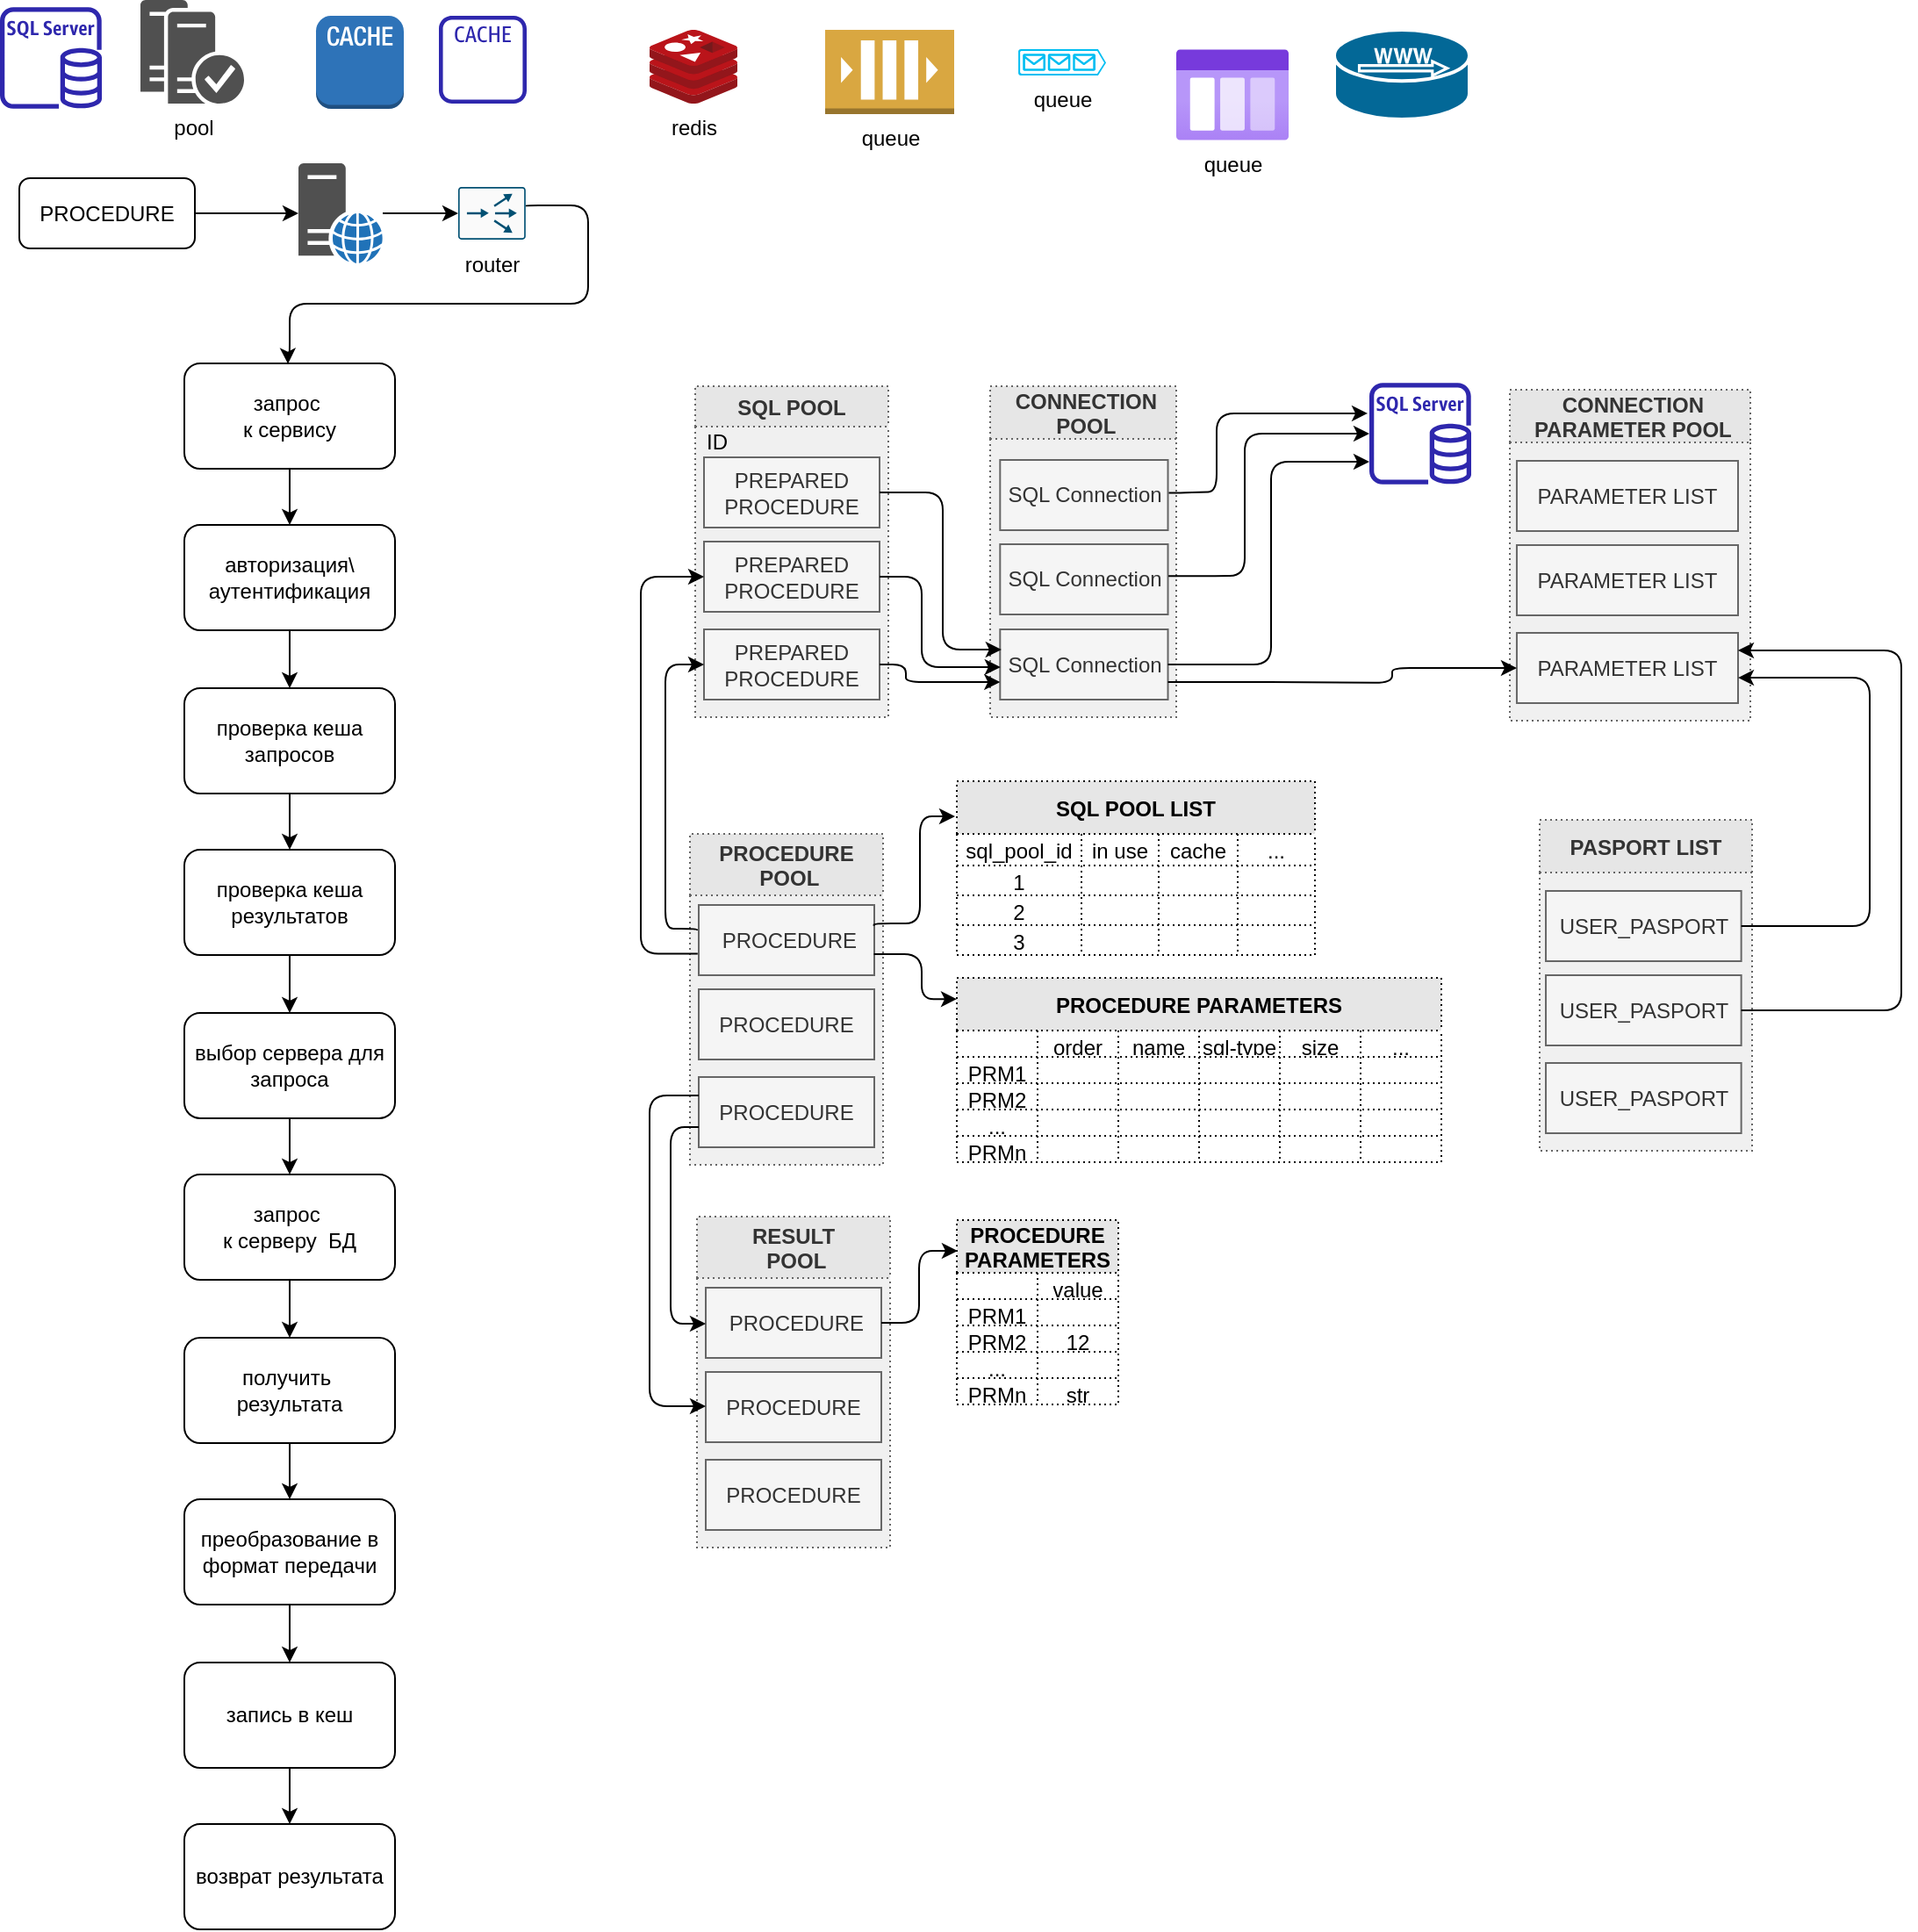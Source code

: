 <mxfile version="24.5.1" type="github" pages="2">
  <diagram id="Nt1I0_a-7QM22VSomyQ9" name="набросок ">
    <mxGraphModel dx="2479" dy="1259" grid="1" gridSize="1" guides="1" tooltips="1" connect="1" arrows="1" fold="1" page="1" pageScale="1" pageWidth="827" pageHeight="1169" math="0" shadow="0">
      <root>
        <mxCell id="0" />
        <object label="Схема" id="1">
          <mxCell style="" parent="0" />
        </object>
        <mxCell id="vu4FwoLVePWW2kg690E7-1" value="pool" style="sketch=0;pointerEvents=1;shadow=0;dashed=0;html=1;strokeColor=none;fillColor=#505050;labelPosition=center;verticalLabelPosition=bottom;verticalAlign=top;outlineConnect=0;align=center;shape=mxgraph.office.servers.trusted_application_pool;" parent="1" vertex="1">
          <mxGeometry x="110" y="21" width="59" height="59" as="geometry" />
        </mxCell>
        <mxCell id="vu4FwoLVePWW2kg690E7-2" value="" style="sketch=0;outlineConnect=0;fontColor=#232F3E;gradientColor=none;fillColor=#2E27AD;strokeColor=none;dashed=0;verticalLabelPosition=bottom;verticalAlign=top;align=center;html=1;fontSize=12;fontStyle=0;aspect=fixed;pointerEvents=1;shape=mxgraph.aws4.cache_node;" parent="1" vertex="1">
          <mxGeometry x="280" y="30" width="50" height="50" as="geometry" />
        </mxCell>
        <mxCell id="vu4FwoLVePWW2kg690E7-3" value="redis" style="sketch=0;aspect=fixed;html=1;points=[];align=center;image;fontSize=12;image=img/lib/mscae/Cache_Redis_Product.svg;" parent="1" vertex="1">
          <mxGeometry x="400" y="38" width="50" height="42" as="geometry" />
        </mxCell>
        <mxCell id="vu4FwoLVePWW2kg690E7-4" value="" style="outlineConnect=0;dashed=0;verticalLabelPosition=bottom;verticalAlign=top;align=center;html=1;shape=mxgraph.aws3.cache_node;fillColor=#2E73B8;gradientColor=none;" parent="1" vertex="1">
          <mxGeometry x="210" y="30" width="50" height="53" as="geometry" />
        </mxCell>
        <mxCell id="vu4FwoLVePWW2kg690E7-5" value="queue" style="outlineConnect=0;dashed=0;verticalLabelPosition=bottom;verticalAlign=top;align=center;html=1;shape=mxgraph.aws3.queue;fillColor=#D9A741;gradientColor=none;" parent="1" vertex="1">
          <mxGeometry x="500" y="38" width="73.5" height="48" as="geometry" />
        </mxCell>
        <mxCell id="vu4FwoLVePWW2kg690E7-6" value="queue" style="verticalLabelPosition=bottom;html=1;verticalAlign=top;align=center;strokeColor=none;fillColor=#00BEF2;shape=mxgraph.azure.queue_generic;pointerEvents=1;" parent="1" vertex="1">
          <mxGeometry x="610" y="49" width="50" height="15" as="geometry" />
        </mxCell>
        <mxCell id="vu4FwoLVePWW2kg690E7-8" value="queue" style="aspect=fixed;html=1;points=[];align=center;image;fontSize=12;image=img/lib/azure2/general/Storage_Queue.svg;" parent="1" vertex="1">
          <mxGeometry x="700" y="49" width="64" height="52" as="geometry" />
        </mxCell>
        <mxCell id="vu4FwoLVePWW2kg690E7-9" value="" style="sketch=0;outlineConnect=0;fontColor=#232F3E;gradientColor=none;fillColor=#2E27AD;strokeColor=none;dashed=0;verticalLabelPosition=bottom;verticalAlign=top;align=center;html=1;fontSize=12;fontStyle=0;aspect=fixed;pointerEvents=1;shape=mxgraph.aws4.rds_sql_server_instance;" parent="1" vertex="1">
          <mxGeometry x="30" y="25" width="58" height="58" as="geometry" />
        </mxCell>
        <mxCell id="vu4FwoLVePWW2kg690E7-21" value="" style="edgeStyle=orthogonalEdgeStyle;rounded=1;orthogonalLoop=1;jettySize=auto;html=1;entryX=0.492;entryY=0.995;entryDx=0;entryDy=0;exitX=1.065;exitY=0.645;exitDx=0;exitDy=0;exitPerimeter=0;entryPerimeter=0;" parent="1" target="CU1QbNGPLqXG9-Vqrmz7-1" edge="1">
          <mxGeometry relative="1" as="geometry">
            <mxPoint x="194.04" y="224.96" as="targetPoint" />
            <Array as="points">
              <mxPoint x="327" y="138" />
              <mxPoint x="365" y="138" />
              <mxPoint x="365" y="194" />
              <mxPoint x="195" y="194" />
              <mxPoint x="195" y="225" />
            </Array>
            <mxPoint x="326.696" y="139.85" as="sourcePoint" />
          </mxGeometry>
        </mxCell>
        <mxCell id="vu4FwoLVePWW2kg690E7-11" value="router" style="sketch=0;points=[[0.015,0.015,0],[0.985,0.015,0],[0.985,0.985,0],[0.015,0.985,0],[0.25,0,0],[0.5,0,0],[0.75,0,0],[1,0.25,0],[1,0.5,0],[1,0.75,0],[0.75,1,0],[0.5,1,0],[0.25,1,0],[0,0.75,0],[0,0.5,0],[0,0.25,0]];verticalLabelPosition=bottom;html=1;verticalAlign=top;aspect=fixed;align=center;pointerEvents=1;shape=mxgraph.cisco19.rect;prIcon=content_router;fillColor=#FAFAFA;strokeColor=#005073;" parent="1" vertex="1">
          <mxGeometry x="291" y="127.5" width="38.4" height="30" as="geometry" />
        </mxCell>
        <mxCell id="vu4FwoLVePWW2kg690E7-16" value="" style="edgeStyle=orthogonalEdgeStyle;rounded=0;orthogonalLoop=1;jettySize=auto;html=1;" parent="1" source="vu4FwoLVePWW2kg690E7-14" target="vu4FwoLVePWW2kg690E7-18" edge="1">
          <mxGeometry relative="1" as="geometry">
            <mxPoint x="221" y="142.5" as="targetPoint" />
          </mxGeometry>
        </mxCell>
        <mxCell id="vu4FwoLVePWW2kg690E7-14" value="PROCEDURE " style="rounded=1;whiteSpace=wrap;html=1;" parent="1" vertex="1">
          <mxGeometry x="41" y="122.5" width="100" height="40" as="geometry" />
        </mxCell>
        <mxCell id="vu4FwoLVePWW2kg690E7-17" value="" style="shape=mxgraph.cisco.servers.microwebserver;html=1;pointerEvents=1;dashed=0;fillColor=#036897;strokeColor=#ffffff;strokeWidth=2;verticalLabelPosition=bottom;verticalAlign=top;align=center;outlineConnect=0;" parent="1" vertex="1">
          <mxGeometry x="790" y="38" width="77" height="51" as="geometry" />
        </mxCell>
        <mxCell id="vu4FwoLVePWW2kg690E7-19" value="" style="edgeStyle=orthogonalEdgeStyle;rounded=0;orthogonalLoop=1;jettySize=auto;html=1;" parent="1" source="vu4FwoLVePWW2kg690E7-18" target="vu4FwoLVePWW2kg690E7-11" edge="1">
          <mxGeometry relative="1" as="geometry" />
        </mxCell>
        <mxCell id="vu4FwoLVePWW2kg690E7-18" value="" style="sketch=0;pointerEvents=1;shadow=0;dashed=0;html=1;strokeColor=none;fillColor=#505050;labelPosition=center;verticalLabelPosition=bottom;verticalAlign=top;outlineConnect=0;align=center;shape=mxgraph.office.servers.web_server_blue;" parent="1" vertex="1">
          <mxGeometry x="200" y="114" width="48" height="57" as="geometry" />
        </mxCell>
        <mxCell id="vu4FwoLVePWW2kg690E7-22" value="" style="sketch=0;outlineConnect=0;fontColor=#232F3E;gradientColor=none;fillColor=#2E27AD;strokeColor=none;dashed=0;verticalLabelPosition=bottom;verticalAlign=top;align=center;html=1;fontSize=12;fontStyle=0;aspect=fixed;pointerEvents=1;shape=mxgraph.aws4.rds_sql_server_instance;" parent="1" vertex="1">
          <mxGeometry x="810" y="239" width="58" height="58" as="geometry" />
        </mxCell>
        <mxCell id="vu4FwoLVePWW2kg690E7-44" value="" style="group" parent="1" vertex="1" connectable="0">
          <mxGeometry x="426" y="241" width="110" height="188.5" as="geometry" />
        </mxCell>
        <mxCell id="vu4FwoLVePWW2kg690E7-43" value="SQL POOL" style="swimlane;dashed=1;dashPattern=1 2;fillColor=#E6E6E6;fontColor=#333333;strokeColor=#666666;glass=0;swimlaneFillColor=#F0F0F0;" parent="vu4FwoLVePWW2kg690E7-44" vertex="1">
          <mxGeometry width="110" height="188.5" as="geometry" />
        </mxCell>
        <mxCell id="vu4FwoLVePWW2kg690E7-124" value="ID" style="text;html=1;strokeColor=none;fillColor=none;align=center;verticalAlign=middle;whiteSpace=wrap;rounded=0;glass=0;dashed=1;dashPattern=1 1;" parent="vu4FwoLVePWW2kg690E7-43" vertex="1">
          <mxGeometry x="5" y="25.5" width="15" height="13" as="geometry" />
        </mxCell>
        <mxCell id="vu4FwoLVePWW2kg690E7-29" value="PREPARED PROCEDURE" style="rounded=0;whiteSpace=wrap;html=1;fillColor=#f5f5f5;strokeColor=#666666;fontColor=#333333;" parent="vu4FwoLVePWW2kg690E7-44" vertex="1">
          <mxGeometry x="5" y="40.5" width="100" height="40" as="geometry" />
        </mxCell>
        <mxCell id="vu4FwoLVePWW2kg690E7-31" value="PREPARED PROCEDURE" style="rounded=0;whiteSpace=wrap;html=1;fillColor=#f5f5f5;strokeColor=#666666;fontColor=#333333;" parent="vu4FwoLVePWW2kg690E7-44" vertex="1">
          <mxGeometry x="5" y="88.5" width="100" height="40" as="geometry" />
        </mxCell>
        <mxCell id="vu4FwoLVePWW2kg690E7-32" value="PREPARED PROCEDURE" style="rounded=0;whiteSpace=wrap;html=1;fillColor=#f5f5f5;strokeColor=#666666;fontColor=#333333;" parent="vu4FwoLVePWW2kg690E7-44" vertex="1">
          <mxGeometry x="5" y="138.5" width="100" height="40" as="geometry" />
        </mxCell>
        <mxCell id="vu4FwoLVePWW2kg690E7-45" value="" style="group" parent="1" vertex="1" connectable="0">
          <mxGeometry x="594" y="241" width="106" height="188.5" as="geometry" />
        </mxCell>
        <mxCell id="vu4FwoLVePWW2kg690E7-46" value=" CONNECTION&#xa; POOL" style="swimlane;dashed=1;dashPattern=1 2;fillColor=#E6E6E6;fontColor=#333333;strokeColor=#666666;glass=0;swimlaneFillColor=#F0F0F0;startSize=30;" parent="vu4FwoLVePWW2kg690E7-45" vertex="1">
          <mxGeometry width="106" height="188.5" as="geometry" />
        </mxCell>
        <mxCell id="vu4FwoLVePWW2kg690E7-49" value="SQL Connection" style="rounded=0;whiteSpace=wrap;html=1;fillColor=#f5f5f5;strokeColor=#666666;fontColor=#333333;" parent="vu4FwoLVePWW2kg690E7-45" vertex="1">
          <mxGeometry x="5.651" y="138.5" width="95.61" height="40" as="geometry" />
        </mxCell>
        <mxCell id="IHDJfV-nGuk11OzXnKAD-10" value="SQL Connection" style="rounded=0;whiteSpace=wrap;html=1;fillColor=#f5f5f5;strokeColor=#666666;fontColor=#333333;" parent="vu4FwoLVePWW2kg690E7-45" vertex="1">
          <mxGeometry x="5.651" y="42" width="95.61" height="40" as="geometry" />
        </mxCell>
        <mxCell id="IHDJfV-nGuk11OzXnKAD-11" value="SQL Connection" style="rounded=0;whiteSpace=wrap;html=1;fillColor=#f5f5f5;strokeColor=#666666;fontColor=#333333;" parent="vu4FwoLVePWW2kg690E7-45" vertex="1">
          <mxGeometry x="5.651" y="90" width="95.61" height="40" as="geometry" />
        </mxCell>
        <mxCell id="vu4FwoLVePWW2kg690E7-33" value="" style="edgeStyle=orthogonalEdgeStyle;rounded=1;orthogonalLoop=1;jettySize=auto;html=1;exitX=1;exitY=0.5;exitDx=0;exitDy=0;entryX=0.008;entryY=0.288;entryDx=0;entryDy=0;entryPerimeter=0;" parent="1" source="vu4FwoLVePWW2kg690E7-29" target="vu4FwoLVePWW2kg690E7-49" edge="1">
          <mxGeometry relative="1" as="geometry">
            <mxPoint x="594" y="371" as="targetPoint" />
            <Array as="points">
              <mxPoint x="567" y="302" />
              <mxPoint x="567" y="391" />
            </Array>
          </mxGeometry>
        </mxCell>
        <mxCell id="vu4FwoLVePWW2kg690E7-34" value="" style="edgeStyle=orthogonalEdgeStyle;rounded=1;orthogonalLoop=1;jettySize=auto;html=1;entryX=0.003;entryY=0.528;entryDx=0;entryDy=0;entryPerimeter=0;" parent="1" source="vu4FwoLVePWW2kg690E7-31" target="vu4FwoLVePWW2kg690E7-49" edge="1">
          <mxGeometry relative="1" as="geometry">
            <mxPoint x="594" y="388" as="targetPoint" />
            <Array as="points">
              <mxPoint x="555" y="350" />
              <mxPoint x="555" y="401" />
              <mxPoint x="599" y="401" />
            </Array>
          </mxGeometry>
        </mxCell>
        <mxCell id="vu4FwoLVePWW2kg690E7-35" value="" style="edgeStyle=orthogonalEdgeStyle;rounded=1;orthogonalLoop=1;jettySize=auto;html=1;entryX=0;entryY=0.75;entryDx=0;entryDy=0;" parent="1" source="vu4FwoLVePWW2kg690E7-32" target="vu4FwoLVePWW2kg690E7-49" edge="1">
          <mxGeometry relative="1" as="geometry">
            <mxPoint x="594" y="400.5" as="targetPoint" />
            <Array as="points">
              <mxPoint x="546" y="400" />
              <mxPoint x="546" y="410" />
            </Array>
          </mxGeometry>
        </mxCell>
        <mxCell id="vu4FwoLVePWW2kg690E7-26" value="" style="edgeStyle=orthogonalEdgeStyle;rounded=1;orthogonalLoop=1;jettySize=auto;html=1;exitX=1.005;exitY=0.47;exitDx=0;exitDy=0;entryX=-0.017;entryY=0.301;entryDx=0;entryDy=0;entryPerimeter=0;exitPerimeter=0;" parent="1" source="IHDJfV-nGuk11OzXnKAD-10" target="vu4FwoLVePWW2kg690E7-22" edge="1">
          <mxGeometry relative="1" as="geometry">
            <mxPoint x="693.814" y="301.5" as="sourcePoint" />
            <mxPoint x="754" y="221" as="targetPoint" />
            <Array as="points">
              <mxPoint x="704" y="302" />
              <mxPoint x="723" y="301" />
              <mxPoint x="723" y="257" />
            </Array>
          </mxGeometry>
        </mxCell>
        <mxCell id="vu4FwoLVePWW2kg690E7-27" value="" style="edgeStyle=orthogonalEdgeStyle;rounded=1;orthogonalLoop=1;jettySize=auto;html=1;exitX=1.003;exitY=0.453;exitDx=0;exitDy=0;exitPerimeter=0;" parent="1" source="IHDJfV-nGuk11OzXnKAD-11" target="vu4FwoLVePWW2kg690E7-22" edge="1">
          <mxGeometry relative="1" as="geometry">
            <mxPoint x="764" y="257.5" as="targetPoint" />
            <mxPoint x="693.814" y="349.5" as="sourcePoint" />
            <Array as="points">
              <mxPoint x="712" y="349" />
              <mxPoint x="739" y="349" />
              <mxPoint x="739" y="268" />
            </Array>
          </mxGeometry>
        </mxCell>
        <mxCell id="vu4FwoLVePWW2kg690E7-51" value="" style="edgeStyle=orthogonalEdgeStyle;rounded=1;orthogonalLoop=1;jettySize=auto;html=1;" parent="1" source="vu4FwoLVePWW2kg690E7-49" target="vu4FwoLVePWW2kg690E7-22" edge="1">
          <mxGeometry relative="1" as="geometry">
            <mxPoint x="779" y="399.5" as="targetPoint" />
            <Array as="points">
              <mxPoint x="754" y="399" />
              <mxPoint x="754" y="284" />
            </Array>
          </mxGeometry>
        </mxCell>
        <mxCell id="vu4FwoLVePWW2kg690E7-52" value="" style="group" parent="1" vertex="1" connectable="0">
          <mxGeometry x="423" y="496" width="110" height="188.5" as="geometry" />
        </mxCell>
        <mxCell id="vu4FwoLVePWW2kg690E7-53" value="PROCEDURE&#xa; POOL" style="swimlane;dashed=1;dashPattern=1 2;fillColor=#E6E6E6;fontColor=#333333;strokeColor=#666666;glass=0;swimlaneFillColor=#F0F0F0;startSize=35;" parent="vu4FwoLVePWW2kg690E7-52" vertex="1">
          <mxGeometry width="110" height="188.5" as="geometry" />
        </mxCell>
        <mxCell id="vu4FwoLVePWW2kg690E7-54" value="&amp;nbsp;PROCEDURE" style="rounded=0;whiteSpace=wrap;html=1;fillColor=#f5f5f5;strokeColor=#666666;fontColor=#333333;" parent="vu4FwoLVePWW2kg690E7-52" vertex="1">
          <mxGeometry x="5" y="40.5" width="100" height="40" as="geometry" />
        </mxCell>
        <mxCell id="vu4FwoLVePWW2kg690E7-55" value="PROCEDURE" style="rounded=0;whiteSpace=wrap;html=1;fillColor=#f5f5f5;strokeColor=#666666;fontColor=#333333;" parent="vu4FwoLVePWW2kg690E7-52" vertex="1">
          <mxGeometry x="5" y="88.5" width="100" height="40" as="geometry" />
        </mxCell>
        <mxCell id="vu4FwoLVePWW2kg690E7-56" value="PROCEDURE" style="rounded=0;whiteSpace=wrap;html=1;fillColor=#f5f5f5;strokeColor=#666666;fontColor=#333333;" parent="vu4FwoLVePWW2kg690E7-52" vertex="1">
          <mxGeometry x="5" y="138.5" width="100" height="40" as="geometry" />
        </mxCell>
        <mxCell id="vu4FwoLVePWW2kg690E7-57" value="PROCEDURE PARAMETERS" style="shape=table;startSize=30;container=1;collapsible=0;childLayout=tableLayout;fontStyle=1;align=center;glass=0;dashed=1;dashPattern=1 2;fillColor=#E6E6E6;" parent="1" vertex="1">
          <mxGeometry x="575" y="578" width="276" height="105" as="geometry" />
        </mxCell>
        <mxCell id="vu4FwoLVePWW2kg690E7-58" value="" style="shape=tableRow;horizontal=0;startSize=0;swimlaneHead=0;swimlaneBody=0;top=0;left=0;bottom=0;right=0;collapsible=0;dropTarget=0;fillColor=none;points=[[0,0.5],[1,0.5]];portConstraint=eastwest;glass=0;dashed=1;dashPattern=1 2;" parent="vu4FwoLVePWW2kg690E7-57" vertex="1">
          <mxGeometry y="30" width="276" height="15" as="geometry" />
        </mxCell>
        <mxCell id="vu4FwoLVePWW2kg690E7-59" value="" style="shape=partialRectangle;html=1;whiteSpace=wrap;connectable=0;fillColor=none;top=0;left=0;bottom=0;right=0;overflow=hidden;glass=0;dashed=1;dashPattern=1 2;" parent="vu4FwoLVePWW2kg690E7-58" vertex="1">
          <mxGeometry width="46" height="15" as="geometry">
            <mxRectangle width="46" height="15" as="alternateBounds" />
          </mxGeometry>
        </mxCell>
        <mxCell id="vu4FwoLVePWW2kg690E7-60" value="order" style="shape=partialRectangle;html=1;whiteSpace=wrap;connectable=0;fillColor=none;top=0;left=0;bottom=0;right=0;overflow=hidden;glass=0;dashed=1;dashPattern=1 2;" parent="vu4FwoLVePWW2kg690E7-58" vertex="1">
          <mxGeometry x="46" width="46" height="15" as="geometry">
            <mxRectangle width="46" height="15" as="alternateBounds" />
          </mxGeometry>
        </mxCell>
        <mxCell id="vu4FwoLVePWW2kg690E7-61" value="name" style="shape=partialRectangle;html=1;whiteSpace=wrap;connectable=0;fillColor=none;top=0;left=0;bottom=0;right=0;overflow=hidden;glass=0;dashed=1;dashPattern=1 2;" parent="vu4FwoLVePWW2kg690E7-58" vertex="1">
          <mxGeometry x="92" width="46" height="15" as="geometry">
            <mxRectangle width="46" height="15" as="alternateBounds" />
          </mxGeometry>
        </mxCell>
        <mxCell id="vu4FwoLVePWW2kg690E7-78" value="sql-type" style="shape=partialRectangle;html=1;whiteSpace=wrap;connectable=0;fillColor=none;top=0;left=0;bottom=0;right=0;overflow=hidden;glass=0;dashed=1;dashPattern=1 2;" parent="vu4FwoLVePWW2kg690E7-58" vertex="1">
          <mxGeometry x="138" width="46" height="15" as="geometry">
            <mxRectangle width="46" height="15" as="alternateBounds" />
          </mxGeometry>
        </mxCell>
        <mxCell id="vu4FwoLVePWW2kg690E7-83" value="size" style="shape=partialRectangle;html=1;whiteSpace=wrap;connectable=0;fillColor=none;top=0;left=0;bottom=0;right=0;overflow=hidden;glass=0;dashed=1;dashPattern=1 2;" parent="vu4FwoLVePWW2kg690E7-58" vertex="1">
          <mxGeometry x="184" width="46" height="15" as="geometry">
            <mxRectangle width="46" height="15" as="alternateBounds" />
          </mxGeometry>
        </mxCell>
        <mxCell id="vu4FwoLVePWW2kg690E7-118" value="..." style="shape=partialRectangle;html=1;whiteSpace=wrap;connectable=0;fillColor=none;top=0;left=0;bottom=0;right=0;overflow=hidden;glass=0;dashed=1;dashPattern=1 2;" parent="vu4FwoLVePWW2kg690E7-58" vertex="1">
          <mxGeometry x="230" width="46" height="15" as="geometry">
            <mxRectangle width="46" height="15" as="alternateBounds" />
          </mxGeometry>
        </mxCell>
        <mxCell id="vu4FwoLVePWW2kg690E7-62" value="" style="shape=tableRow;horizontal=0;startSize=0;swimlaneHead=0;swimlaneBody=0;top=0;left=0;bottom=0;right=0;collapsible=0;dropTarget=0;fillColor=none;points=[[0,0.5],[1,0.5]];portConstraint=eastwest;glass=0;dashed=1;dashPattern=1 2;" parent="vu4FwoLVePWW2kg690E7-57" vertex="1">
          <mxGeometry y="45" width="276" height="15" as="geometry" />
        </mxCell>
        <mxCell id="vu4FwoLVePWW2kg690E7-63" value="PRM1&lt;br&gt;" style="shape=partialRectangle;html=1;whiteSpace=wrap;connectable=0;fillColor=none;top=0;left=0;bottom=0;right=0;overflow=hidden;glass=0;dashed=1;dashPattern=1 2;" parent="vu4FwoLVePWW2kg690E7-62" vertex="1">
          <mxGeometry width="46" height="15" as="geometry">
            <mxRectangle width="46" height="15" as="alternateBounds" />
          </mxGeometry>
        </mxCell>
        <mxCell id="vu4FwoLVePWW2kg690E7-64" value="" style="shape=partialRectangle;html=1;whiteSpace=wrap;connectable=0;fillColor=none;top=0;left=0;bottom=0;right=0;overflow=hidden;glass=0;dashed=1;dashPattern=1 2;" parent="vu4FwoLVePWW2kg690E7-62" vertex="1">
          <mxGeometry x="46" width="46" height="15" as="geometry">
            <mxRectangle width="46" height="15" as="alternateBounds" />
          </mxGeometry>
        </mxCell>
        <mxCell id="vu4FwoLVePWW2kg690E7-65" value="" style="shape=partialRectangle;html=1;whiteSpace=wrap;connectable=0;fillColor=none;top=0;left=0;bottom=0;right=0;overflow=hidden;glass=0;dashed=1;dashPattern=1 2;" parent="vu4FwoLVePWW2kg690E7-62" vertex="1">
          <mxGeometry x="92" width="46" height="15" as="geometry">
            <mxRectangle width="46" height="15" as="alternateBounds" />
          </mxGeometry>
        </mxCell>
        <mxCell id="vu4FwoLVePWW2kg690E7-79" style="shape=partialRectangle;html=1;whiteSpace=wrap;connectable=0;fillColor=none;top=0;left=0;bottom=0;right=0;overflow=hidden;glass=0;dashed=1;dashPattern=1 2;" parent="vu4FwoLVePWW2kg690E7-62" vertex="1">
          <mxGeometry x="138" width="46" height="15" as="geometry">
            <mxRectangle width="46" height="15" as="alternateBounds" />
          </mxGeometry>
        </mxCell>
        <mxCell id="vu4FwoLVePWW2kg690E7-84" style="shape=partialRectangle;html=1;whiteSpace=wrap;connectable=0;fillColor=none;top=0;left=0;bottom=0;right=0;overflow=hidden;glass=0;dashed=1;dashPattern=1 2;" parent="vu4FwoLVePWW2kg690E7-62" vertex="1">
          <mxGeometry x="184" width="46" height="15" as="geometry">
            <mxRectangle width="46" height="15" as="alternateBounds" />
          </mxGeometry>
        </mxCell>
        <mxCell id="vu4FwoLVePWW2kg690E7-119" style="shape=partialRectangle;html=1;whiteSpace=wrap;connectable=0;fillColor=none;top=0;left=0;bottom=0;right=0;overflow=hidden;glass=0;dashed=1;dashPattern=1 2;" parent="vu4FwoLVePWW2kg690E7-62" vertex="1">
          <mxGeometry x="230" width="46" height="15" as="geometry">
            <mxRectangle width="46" height="15" as="alternateBounds" />
          </mxGeometry>
        </mxCell>
        <mxCell id="vu4FwoLVePWW2kg690E7-66" value="" style="shape=tableRow;horizontal=0;startSize=0;swimlaneHead=0;swimlaneBody=0;top=0;left=0;bottom=0;right=0;collapsible=0;dropTarget=0;fillColor=none;points=[[0,0.5],[1,0.5]];portConstraint=eastwest;glass=0;dashed=1;dashPattern=1 2;" parent="vu4FwoLVePWW2kg690E7-57" vertex="1">
          <mxGeometry y="60" width="276" height="15" as="geometry" />
        </mxCell>
        <mxCell id="vu4FwoLVePWW2kg690E7-67" value="PRM2" style="shape=partialRectangle;html=1;whiteSpace=wrap;connectable=0;fillColor=none;top=0;left=0;bottom=0;right=0;overflow=hidden;glass=0;dashed=1;dashPattern=1 2;" parent="vu4FwoLVePWW2kg690E7-66" vertex="1">
          <mxGeometry width="46" height="15" as="geometry">
            <mxRectangle width="46" height="15" as="alternateBounds" />
          </mxGeometry>
        </mxCell>
        <mxCell id="vu4FwoLVePWW2kg690E7-68" value="" style="shape=partialRectangle;html=1;whiteSpace=wrap;connectable=0;fillColor=none;top=0;left=0;bottom=0;right=0;overflow=hidden;glass=0;dashed=1;dashPattern=1 2;" parent="vu4FwoLVePWW2kg690E7-66" vertex="1">
          <mxGeometry x="46" width="46" height="15" as="geometry">
            <mxRectangle width="46" height="15" as="alternateBounds" />
          </mxGeometry>
        </mxCell>
        <mxCell id="vu4FwoLVePWW2kg690E7-69" value="" style="shape=partialRectangle;html=1;whiteSpace=wrap;connectable=0;fillColor=none;top=0;left=0;bottom=0;right=0;overflow=hidden;glass=0;dashed=1;dashPattern=1 2;" parent="vu4FwoLVePWW2kg690E7-66" vertex="1">
          <mxGeometry x="92" width="46" height="15" as="geometry">
            <mxRectangle width="46" height="15" as="alternateBounds" />
          </mxGeometry>
        </mxCell>
        <mxCell id="vu4FwoLVePWW2kg690E7-80" style="shape=partialRectangle;html=1;whiteSpace=wrap;connectable=0;fillColor=none;top=0;left=0;bottom=0;right=0;overflow=hidden;glass=0;dashed=1;dashPattern=1 2;" parent="vu4FwoLVePWW2kg690E7-66" vertex="1">
          <mxGeometry x="138" width="46" height="15" as="geometry">
            <mxRectangle width="46" height="15" as="alternateBounds" />
          </mxGeometry>
        </mxCell>
        <mxCell id="vu4FwoLVePWW2kg690E7-85" style="shape=partialRectangle;html=1;whiteSpace=wrap;connectable=0;fillColor=none;top=0;left=0;bottom=0;right=0;overflow=hidden;glass=0;dashed=1;dashPattern=1 2;" parent="vu4FwoLVePWW2kg690E7-66" vertex="1">
          <mxGeometry x="184" width="46" height="15" as="geometry">
            <mxRectangle width="46" height="15" as="alternateBounds" />
          </mxGeometry>
        </mxCell>
        <mxCell id="vu4FwoLVePWW2kg690E7-120" style="shape=partialRectangle;html=1;whiteSpace=wrap;connectable=0;fillColor=none;top=0;left=0;bottom=0;right=0;overflow=hidden;glass=0;dashed=1;dashPattern=1 2;" parent="vu4FwoLVePWW2kg690E7-66" vertex="1">
          <mxGeometry x="230" width="46" height="15" as="geometry">
            <mxRectangle width="46" height="15" as="alternateBounds" />
          </mxGeometry>
        </mxCell>
        <mxCell id="vu4FwoLVePWW2kg690E7-70" style="shape=tableRow;horizontal=0;startSize=0;swimlaneHead=0;swimlaneBody=0;top=0;left=0;bottom=0;right=0;collapsible=0;dropTarget=0;fillColor=none;points=[[0,0.5],[1,0.5]];portConstraint=eastwest;glass=0;dashed=1;dashPattern=1 2;" parent="vu4FwoLVePWW2kg690E7-57" vertex="1">
          <mxGeometry y="75" width="276" height="15" as="geometry" />
        </mxCell>
        <mxCell id="vu4FwoLVePWW2kg690E7-71" value="..." style="shape=partialRectangle;html=1;whiteSpace=wrap;connectable=0;fillColor=none;top=0;left=0;bottom=0;right=0;overflow=hidden;glass=0;dashed=1;dashPattern=1 2;" parent="vu4FwoLVePWW2kg690E7-70" vertex="1">
          <mxGeometry width="46" height="15" as="geometry">
            <mxRectangle width="46" height="15" as="alternateBounds" />
          </mxGeometry>
        </mxCell>
        <mxCell id="vu4FwoLVePWW2kg690E7-72" style="shape=partialRectangle;html=1;whiteSpace=wrap;connectable=0;fillColor=none;top=0;left=0;bottom=0;right=0;overflow=hidden;glass=0;dashed=1;dashPattern=1 2;" parent="vu4FwoLVePWW2kg690E7-70" vertex="1">
          <mxGeometry x="46" width="46" height="15" as="geometry">
            <mxRectangle width="46" height="15" as="alternateBounds" />
          </mxGeometry>
        </mxCell>
        <mxCell id="vu4FwoLVePWW2kg690E7-73" style="shape=partialRectangle;html=1;whiteSpace=wrap;connectable=0;fillColor=none;top=0;left=0;bottom=0;right=0;overflow=hidden;glass=0;dashed=1;dashPattern=1 2;" parent="vu4FwoLVePWW2kg690E7-70" vertex="1">
          <mxGeometry x="92" width="46" height="15" as="geometry">
            <mxRectangle width="46" height="15" as="alternateBounds" />
          </mxGeometry>
        </mxCell>
        <mxCell id="vu4FwoLVePWW2kg690E7-81" style="shape=partialRectangle;html=1;whiteSpace=wrap;connectable=0;fillColor=none;top=0;left=0;bottom=0;right=0;overflow=hidden;glass=0;dashed=1;dashPattern=1 2;" parent="vu4FwoLVePWW2kg690E7-70" vertex="1">
          <mxGeometry x="138" width="46" height="15" as="geometry">
            <mxRectangle width="46" height="15" as="alternateBounds" />
          </mxGeometry>
        </mxCell>
        <mxCell id="vu4FwoLVePWW2kg690E7-86" style="shape=partialRectangle;html=1;whiteSpace=wrap;connectable=0;fillColor=none;top=0;left=0;bottom=0;right=0;overflow=hidden;glass=0;dashed=1;dashPattern=1 2;" parent="vu4FwoLVePWW2kg690E7-70" vertex="1">
          <mxGeometry x="184" width="46" height="15" as="geometry">
            <mxRectangle width="46" height="15" as="alternateBounds" />
          </mxGeometry>
        </mxCell>
        <mxCell id="vu4FwoLVePWW2kg690E7-121" style="shape=partialRectangle;html=1;whiteSpace=wrap;connectable=0;fillColor=none;top=0;left=0;bottom=0;right=0;overflow=hidden;glass=0;dashed=1;dashPattern=1 2;" parent="vu4FwoLVePWW2kg690E7-70" vertex="1">
          <mxGeometry x="230" width="46" height="15" as="geometry">
            <mxRectangle width="46" height="15" as="alternateBounds" />
          </mxGeometry>
        </mxCell>
        <mxCell id="vu4FwoLVePWW2kg690E7-74" style="shape=tableRow;horizontal=0;startSize=0;swimlaneHead=0;swimlaneBody=0;top=0;left=0;bottom=0;right=0;collapsible=0;dropTarget=0;fillColor=none;points=[[0,0.5],[1,0.5]];portConstraint=eastwest;glass=0;dashed=1;dashPattern=1 2;" parent="vu4FwoLVePWW2kg690E7-57" vertex="1">
          <mxGeometry y="90" width="276" height="15" as="geometry" />
        </mxCell>
        <mxCell id="vu4FwoLVePWW2kg690E7-75" value="PRMn" style="shape=partialRectangle;html=1;whiteSpace=wrap;connectable=0;fillColor=none;top=0;left=0;bottom=0;right=0;overflow=hidden;glass=0;dashed=1;dashPattern=1 2;" parent="vu4FwoLVePWW2kg690E7-74" vertex="1">
          <mxGeometry width="46" height="15" as="geometry">
            <mxRectangle width="46" height="15" as="alternateBounds" />
          </mxGeometry>
        </mxCell>
        <mxCell id="vu4FwoLVePWW2kg690E7-76" style="shape=partialRectangle;html=1;whiteSpace=wrap;connectable=0;fillColor=none;top=0;left=0;bottom=0;right=0;overflow=hidden;glass=0;dashed=1;dashPattern=1 2;" parent="vu4FwoLVePWW2kg690E7-74" vertex="1">
          <mxGeometry x="46" width="46" height="15" as="geometry">
            <mxRectangle width="46" height="15" as="alternateBounds" />
          </mxGeometry>
        </mxCell>
        <mxCell id="vu4FwoLVePWW2kg690E7-77" style="shape=partialRectangle;html=1;whiteSpace=wrap;connectable=0;fillColor=none;top=0;left=0;bottom=0;right=0;overflow=hidden;glass=0;dashed=1;dashPattern=1 2;" parent="vu4FwoLVePWW2kg690E7-74" vertex="1">
          <mxGeometry x="92" width="46" height="15" as="geometry">
            <mxRectangle width="46" height="15" as="alternateBounds" />
          </mxGeometry>
        </mxCell>
        <mxCell id="vu4FwoLVePWW2kg690E7-82" style="shape=partialRectangle;html=1;whiteSpace=wrap;connectable=0;fillColor=none;top=0;left=0;bottom=0;right=0;overflow=hidden;glass=0;dashed=1;dashPattern=1 2;" parent="vu4FwoLVePWW2kg690E7-74" vertex="1">
          <mxGeometry x="138" width="46" height="15" as="geometry">
            <mxRectangle width="46" height="15" as="alternateBounds" />
          </mxGeometry>
        </mxCell>
        <mxCell id="vu4FwoLVePWW2kg690E7-87" style="shape=partialRectangle;html=1;whiteSpace=wrap;connectable=0;fillColor=none;top=0;left=0;bottom=0;right=0;overflow=hidden;glass=0;dashed=1;dashPattern=1 2;" parent="vu4FwoLVePWW2kg690E7-74" vertex="1">
          <mxGeometry x="184" width="46" height="15" as="geometry">
            <mxRectangle width="46" height="15" as="alternateBounds" />
          </mxGeometry>
        </mxCell>
        <mxCell id="vu4FwoLVePWW2kg690E7-122" style="shape=partialRectangle;html=1;whiteSpace=wrap;connectable=0;fillColor=none;top=0;left=0;bottom=0;right=0;overflow=hidden;glass=0;dashed=1;dashPattern=1 2;" parent="vu4FwoLVePWW2kg690E7-74" vertex="1">
          <mxGeometry x="230" width="46" height="15" as="geometry">
            <mxRectangle width="46" height="15" as="alternateBounds" />
          </mxGeometry>
        </mxCell>
        <mxCell id="vu4FwoLVePWW2kg690E7-123" value="" style="edgeStyle=orthogonalEdgeStyle;rounded=1;orthogonalLoop=1;jettySize=auto;html=1;entryX=0;entryY=0.115;entryDx=0;entryDy=0;entryPerimeter=0;exitX=0.998;exitY=0.7;exitDx=0;exitDy=0;exitPerimeter=0;" parent="1" source="vu4FwoLVePWW2kg690E7-54" target="vu4FwoLVePWW2kg690E7-57" edge="1">
          <mxGeometry relative="1" as="geometry">
            <mxPoint x="608" y="556.5" as="targetPoint" />
            <Array as="points">
              <mxPoint x="555" y="564" />
              <mxPoint x="555" y="590" />
            </Array>
          </mxGeometry>
        </mxCell>
        <mxCell id="vu4FwoLVePWW2kg690E7-129" value="SQL POOL LIST" style="shape=table;startSize=30;container=1;collapsible=0;childLayout=tableLayout;fontStyle=1;align=center;glass=0;dashed=1;dashPattern=1 2;fillColor=#E6E6E6;" parent="1" vertex="1">
          <mxGeometry x="575" y="466" width="204" height="99" as="geometry" />
        </mxCell>
        <mxCell id="vu4FwoLVePWW2kg690E7-130" value="" style="shape=tableRow;horizontal=0;startSize=0;swimlaneHead=0;swimlaneBody=0;top=0;left=0;bottom=0;right=0;collapsible=0;dropTarget=0;fillColor=none;points=[[0,0.5],[1,0.5]];portConstraint=eastwest;glass=0;dashed=1;dashPattern=1 2;" parent="vu4FwoLVePWW2kg690E7-129" vertex="1">
          <mxGeometry y="30" width="204" height="18" as="geometry" />
        </mxCell>
        <mxCell id="vu4FwoLVePWW2kg690E7-131" value="sql_pool_id&lt;br&gt;" style="shape=partialRectangle;html=1;whiteSpace=wrap;connectable=0;fillColor=none;top=0;left=0;bottom=0;right=0;overflow=hidden;glass=0;dashed=1;dashPattern=1 2;" parent="vu4FwoLVePWW2kg690E7-130" vertex="1">
          <mxGeometry width="71" height="18" as="geometry">
            <mxRectangle width="71" height="18" as="alternateBounds" />
          </mxGeometry>
        </mxCell>
        <mxCell id="vu4FwoLVePWW2kg690E7-132" value="in use" style="shape=partialRectangle;html=1;whiteSpace=wrap;connectable=0;fillColor=none;top=0;left=0;bottom=0;right=0;overflow=hidden;glass=0;dashed=1;dashPattern=1 2;" parent="vu4FwoLVePWW2kg690E7-130" vertex="1">
          <mxGeometry x="71" width="44" height="18" as="geometry">
            <mxRectangle width="44" height="18" as="alternateBounds" />
          </mxGeometry>
        </mxCell>
        <mxCell id="vu4FwoLVePWW2kg690E7-133" value="cache" style="shape=partialRectangle;html=1;whiteSpace=wrap;connectable=0;fillColor=none;top=0;left=0;bottom=0;right=0;overflow=hidden;glass=0;dashed=1;dashPattern=1 2;" parent="vu4FwoLVePWW2kg690E7-130" vertex="1">
          <mxGeometry x="115" width="45" height="18" as="geometry">
            <mxRectangle width="45" height="18" as="alternateBounds" />
          </mxGeometry>
        </mxCell>
        <mxCell id="vu4FwoLVePWW2kg690E7-136" value="..." style="shape=partialRectangle;html=1;whiteSpace=wrap;connectable=0;fillColor=none;top=0;left=0;bottom=0;right=0;overflow=hidden;glass=0;dashed=1;dashPattern=1 2;" parent="vu4FwoLVePWW2kg690E7-130" vertex="1">
          <mxGeometry x="160" width="44" height="18" as="geometry">
            <mxRectangle width="44" height="18" as="alternateBounds" />
          </mxGeometry>
        </mxCell>
        <mxCell id="vu4FwoLVePWW2kg690E7-137" value="" style="shape=tableRow;horizontal=0;startSize=0;swimlaneHead=0;swimlaneBody=0;top=0;left=0;bottom=0;right=0;collapsible=0;dropTarget=0;fillColor=none;points=[[0,0.5],[1,0.5]];portConstraint=eastwest;glass=0;dashed=1;dashPattern=1 2;" parent="vu4FwoLVePWW2kg690E7-129" vertex="1">
          <mxGeometry y="48" width="204" height="17" as="geometry" />
        </mxCell>
        <mxCell id="vu4FwoLVePWW2kg690E7-138" value="1" style="shape=partialRectangle;html=1;whiteSpace=wrap;connectable=0;fillColor=none;top=0;left=0;bottom=0;right=0;overflow=hidden;glass=0;dashed=1;dashPattern=1 2;" parent="vu4FwoLVePWW2kg690E7-137" vertex="1">
          <mxGeometry width="71" height="17" as="geometry">
            <mxRectangle width="71" height="17" as="alternateBounds" />
          </mxGeometry>
        </mxCell>
        <mxCell id="vu4FwoLVePWW2kg690E7-139" value="" style="shape=partialRectangle;html=1;whiteSpace=wrap;connectable=0;fillColor=none;top=0;left=0;bottom=0;right=0;overflow=hidden;glass=0;dashed=1;dashPattern=1 2;" parent="vu4FwoLVePWW2kg690E7-137" vertex="1">
          <mxGeometry x="71" width="44" height="17" as="geometry">
            <mxRectangle width="44" height="17" as="alternateBounds" />
          </mxGeometry>
        </mxCell>
        <mxCell id="vu4FwoLVePWW2kg690E7-140" value="" style="shape=partialRectangle;html=1;whiteSpace=wrap;connectable=0;fillColor=none;top=0;left=0;bottom=0;right=0;overflow=hidden;glass=0;dashed=1;dashPattern=1 2;" parent="vu4FwoLVePWW2kg690E7-137" vertex="1">
          <mxGeometry x="115" width="45" height="17" as="geometry">
            <mxRectangle width="45" height="17" as="alternateBounds" />
          </mxGeometry>
        </mxCell>
        <mxCell id="vu4FwoLVePWW2kg690E7-143" style="shape=partialRectangle;html=1;whiteSpace=wrap;connectable=0;fillColor=none;top=0;left=0;bottom=0;right=0;overflow=hidden;glass=0;dashed=1;dashPattern=1 2;" parent="vu4FwoLVePWW2kg690E7-137" vertex="1">
          <mxGeometry x="160" width="44" height="17" as="geometry">
            <mxRectangle width="44" height="17" as="alternateBounds" />
          </mxGeometry>
        </mxCell>
        <mxCell id="vu4FwoLVePWW2kg690E7-144" value="" style="shape=tableRow;horizontal=0;startSize=0;swimlaneHead=0;swimlaneBody=0;top=0;left=0;bottom=0;right=0;collapsible=0;dropTarget=0;fillColor=none;points=[[0,0.5],[1,0.5]];portConstraint=eastwest;glass=0;dashed=1;dashPattern=1 2;" parent="vu4FwoLVePWW2kg690E7-129" vertex="1">
          <mxGeometry y="65" width="204" height="17" as="geometry" />
        </mxCell>
        <mxCell id="vu4FwoLVePWW2kg690E7-145" value="2" style="shape=partialRectangle;html=1;whiteSpace=wrap;connectable=0;fillColor=none;top=0;left=0;bottom=0;right=0;overflow=hidden;glass=0;dashed=1;dashPattern=1 2;" parent="vu4FwoLVePWW2kg690E7-144" vertex="1">
          <mxGeometry width="71" height="17" as="geometry">
            <mxRectangle width="71" height="17" as="alternateBounds" />
          </mxGeometry>
        </mxCell>
        <mxCell id="vu4FwoLVePWW2kg690E7-146" value="" style="shape=partialRectangle;html=1;whiteSpace=wrap;connectable=0;fillColor=none;top=0;left=0;bottom=0;right=0;overflow=hidden;glass=0;dashed=1;dashPattern=1 2;" parent="vu4FwoLVePWW2kg690E7-144" vertex="1">
          <mxGeometry x="71" width="44" height="17" as="geometry">
            <mxRectangle width="44" height="17" as="alternateBounds" />
          </mxGeometry>
        </mxCell>
        <mxCell id="vu4FwoLVePWW2kg690E7-147" value="" style="shape=partialRectangle;html=1;whiteSpace=wrap;connectable=0;fillColor=none;top=0;left=0;bottom=0;right=0;overflow=hidden;glass=0;dashed=1;dashPattern=1 2;" parent="vu4FwoLVePWW2kg690E7-144" vertex="1">
          <mxGeometry x="115" width="45" height="17" as="geometry">
            <mxRectangle width="45" height="17" as="alternateBounds" />
          </mxGeometry>
        </mxCell>
        <mxCell id="vu4FwoLVePWW2kg690E7-150" style="shape=partialRectangle;html=1;whiteSpace=wrap;connectable=0;fillColor=none;top=0;left=0;bottom=0;right=0;overflow=hidden;glass=0;dashed=1;dashPattern=1 2;" parent="vu4FwoLVePWW2kg690E7-144" vertex="1">
          <mxGeometry x="160" width="44" height="17" as="geometry">
            <mxRectangle width="44" height="17" as="alternateBounds" />
          </mxGeometry>
        </mxCell>
        <mxCell id="vu4FwoLVePWW2kg690E7-151" style="shape=tableRow;horizontal=0;startSize=0;swimlaneHead=0;swimlaneBody=0;top=0;left=0;bottom=0;right=0;collapsible=0;dropTarget=0;fillColor=none;points=[[0,0.5],[1,0.5]];portConstraint=eastwest;glass=0;dashed=1;dashPattern=1 2;" parent="vu4FwoLVePWW2kg690E7-129" vertex="1">
          <mxGeometry y="82" width="204" height="17" as="geometry" />
        </mxCell>
        <mxCell id="vu4FwoLVePWW2kg690E7-152" value="3" style="shape=partialRectangle;html=1;whiteSpace=wrap;connectable=0;fillColor=none;top=0;left=0;bottom=0;right=0;overflow=hidden;glass=0;dashed=1;dashPattern=1 2;" parent="vu4FwoLVePWW2kg690E7-151" vertex="1">
          <mxGeometry width="71" height="17" as="geometry">
            <mxRectangle width="71" height="17" as="alternateBounds" />
          </mxGeometry>
        </mxCell>
        <mxCell id="vu4FwoLVePWW2kg690E7-153" style="shape=partialRectangle;html=1;whiteSpace=wrap;connectable=0;fillColor=none;top=0;left=0;bottom=0;right=0;overflow=hidden;glass=0;dashed=1;dashPattern=1 2;" parent="vu4FwoLVePWW2kg690E7-151" vertex="1">
          <mxGeometry x="71" width="44" height="17" as="geometry">
            <mxRectangle width="44" height="17" as="alternateBounds" />
          </mxGeometry>
        </mxCell>
        <mxCell id="vu4FwoLVePWW2kg690E7-154" style="shape=partialRectangle;html=1;whiteSpace=wrap;connectable=0;fillColor=none;top=0;left=0;bottom=0;right=0;overflow=hidden;glass=0;dashed=1;dashPattern=1 2;" parent="vu4FwoLVePWW2kg690E7-151" vertex="1">
          <mxGeometry x="115" width="45" height="17" as="geometry">
            <mxRectangle width="45" height="17" as="alternateBounds" />
          </mxGeometry>
        </mxCell>
        <mxCell id="vu4FwoLVePWW2kg690E7-157" style="shape=partialRectangle;html=1;whiteSpace=wrap;connectable=0;fillColor=none;top=0;left=0;bottom=0;right=0;overflow=hidden;glass=0;dashed=1;dashPattern=1 2;" parent="vu4FwoLVePWW2kg690E7-151" vertex="1">
          <mxGeometry x="160" width="44" height="17" as="geometry">
            <mxRectangle width="44" height="17" as="alternateBounds" />
          </mxGeometry>
        </mxCell>
        <mxCell id="vu4FwoLVePWW2kg690E7-166" value="" style="edgeStyle=orthogonalEdgeStyle;rounded=1;orthogonalLoop=1;jettySize=auto;html=1;exitX=0.998;exitY=0.297;exitDx=0;exitDy=0;exitPerimeter=0;" parent="1" source="vu4FwoLVePWW2kg690E7-54" edge="1">
          <mxGeometry relative="1" as="geometry">
            <mxPoint x="574" y="486" as="targetPoint" />
            <Array as="points">
              <mxPoint x="528" y="547" />
              <mxPoint x="554" y="547" />
              <mxPoint x="554" y="486" />
            </Array>
          </mxGeometry>
        </mxCell>
        <mxCell id="vu4FwoLVePWW2kg690E7-167" value="" style="edgeStyle=orthogonalEdgeStyle;rounded=1;orthogonalLoop=1;jettySize=auto;html=1;entryX=0;entryY=0.5;entryDx=0;entryDy=0;" parent="1" target="vu4FwoLVePWW2kg690E7-32" edge="1">
          <mxGeometry relative="1" as="geometry">
            <mxPoint x="348" y="556.5" as="targetPoint" />
            <mxPoint x="427" y="551" as="sourcePoint" />
            <Array as="points">
              <mxPoint x="427" y="550" />
              <mxPoint x="409" y="550" />
              <mxPoint x="409" y="400" />
            </Array>
          </mxGeometry>
        </mxCell>
        <mxCell id="vu4FwoLVePWW2kg690E7-168" value="" style="edgeStyle=orthogonalEdgeStyle;rounded=1;orthogonalLoop=1;jettySize=auto;html=1;exitX=-0.006;exitY=0.693;exitDx=0;exitDy=0;entryX=0;entryY=0.5;entryDx=0;entryDy=0;exitPerimeter=0;" parent="1" source="vu4FwoLVePWW2kg690E7-54" target="vu4FwoLVePWW2kg690E7-31" edge="1">
          <mxGeometry relative="1" as="geometry">
            <mxPoint x="348" y="556.5" as="targetPoint" />
            <Array as="points">
              <mxPoint x="395" y="564" />
              <mxPoint x="395" y="350" />
            </Array>
          </mxGeometry>
        </mxCell>
        <mxCell id="vu4FwoLVePWW2kg690E7-169" value="" style="group" parent="1" vertex="1" connectable="0">
          <mxGeometry x="427" y="714" width="110" height="188.5" as="geometry" />
        </mxCell>
        <mxCell id="vu4FwoLVePWW2kg690E7-170" value="RESULT&#xa; POOL" style="swimlane;dashed=1;dashPattern=1 2;fillColor=#E6E6E6;fontColor=#333333;strokeColor=#666666;glass=0;swimlaneFillColor=#F0F0F0;startSize=35;" parent="vu4FwoLVePWW2kg690E7-169" vertex="1">
          <mxGeometry width="110" height="188.5" as="geometry" />
        </mxCell>
        <mxCell id="vu4FwoLVePWW2kg690E7-171" value="&amp;nbsp;PROCEDURE" style="rounded=0;whiteSpace=wrap;html=1;fillColor=#f5f5f5;strokeColor=#666666;fontColor=#333333;" parent="vu4FwoLVePWW2kg690E7-169" vertex="1">
          <mxGeometry x="5" y="40.5" width="100" height="40" as="geometry" />
        </mxCell>
        <mxCell id="vu4FwoLVePWW2kg690E7-172" value="PROCEDURE" style="rounded=0;whiteSpace=wrap;html=1;fillColor=#f5f5f5;strokeColor=#666666;fontColor=#333333;" parent="vu4FwoLVePWW2kg690E7-169" vertex="1">
          <mxGeometry x="5" y="88.5" width="100" height="40" as="geometry" />
        </mxCell>
        <mxCell id="vu4FwoLVePWW2kg690E7-173" value="PROCEDURE" style="rounded=0;whiteSpace=wrap;html=1;fillColor=#f5f5f5;strokeColor=#666666;fontColor=#333333;" parent="vu4FwoLVePWW2kg690E7-169" vertex="1">
          <mxGeometry x="5" y="138.5" width="100" height="40" as="geometry" />
        </mxCell>
        <mxCell id="vu4FwoLVePWW2kg690E7-174" value="PROCEDURE &#xa;PARAMETERS" style="shape=table;startSize=30;container=1;collapsible=0;childLayout=tableLayout;fontStyle=1;align=center;glass=0;dashed=1;dashPattern=1 2;fillColor=#E6E6E6;" parent="1" vertex="1">
          <mxGeometry x="575" y="716" width="92" height="105" as="geometry" />
        </mxCell>
        <mxCell id="vu4FwoLVePWW2kg690E7-175" value="" style="shape=tableRow;horizontal=0;startSize=0;swimlaneHead=0;swimlaneBody=0;top=0;left=0;bottom=0;right=0;collapsible=0;dropTarget=0;fillColor=none;points=[[0,0.5],[1,0.5]];portConstraint=eastwest;glass=0;dashed=1;dashPattern=1 2;" parent="vu4FwoLVePWW2kg690E7-174" vertex="1">
          <mxGeometry y="30" width="92" height="15" as="geometry" />
        </mxCell>
        <mxCell id="vu4FwoLVePWW2kg690E7-176" value="" style="shape=partialRectangle;html=1;whiteSpace=wrap;connectable=0;fillColor=none;top=0;left=0;bottom=0;right=0;overflow=hidden;glass=0;dashed=1;dashPattern=1 2;" parent="vu4FwoLVePWW2kg690E7-175" vertex="1">
          <mxGeometry width="46" height="15" as="geometry">
            <mxRectangle width="46" height="15" as="alternateBounds" />
          </mxGeometry>
        </mxCell>
        <mxCell id="vu4FwoLVePWW2kg690E7-177" value="value" style="shape=partialRectangle;html=1;whiteSpace=wrap;connectable=0;fillColor=none;top=0;left=0;bottom=0;right=0;overflow=hidden;glass=0;dashed=1;dashPattern=1 2;" parent="vu4FwoLVePWW2kg690E7-175" vertex="1">
          <mxGeometry x="46" width="46" height="15" as="geometry">
            <mxRectangle width="46" height="15" as="alternateBounds" />
          </mxGeometry>
        </mxCell>
        <mxCell id="vu4FwoLVePWW2kg690E7-182" value="" style="shape=tableRow;horizontal=0;startSize=0;swimlaneHead=0;swimlaneBody=0;top=0;left=0;bottom=0;right=0;collapsible=0;dropTarget=0;fillColor=none;points=[[0,0.5],[1,0.5]];portConstraint=eastwest;glass=0;dashed=1;dashPattern=1 2;" parent="vu4FwoLVePWW2kg690E7-174" vertex="1">
          <mxGeometry y="45" width="92" height="15" as="geometry" />
        </mxCell>
        <mxCell id="vu4FwoLVePWW2kg690E7-183" value="PRM1&lt;br&gt;" style="shape=partialRectangle;html=1;whiteSpace=wrap;connectable=0;fillColor=none;top=0;left=0;bottom=0;right=0;overflow=hidden;glass=0;dashed=1;dashPattern=1 2;" parent="vu4FwoLVePWW2kg690E7-182" vertex="1">
          <mxGeometry width="46" height="15" as="geometry">
            <mxRectangle width="46" height="15" as="alternateBounds" />
          </mxGeometry>
        </mxCell>
        <mxCell id="vu4FwoLVePWW2kg690E7-184" value="" style="shape=partialRectangle;html=1;whiteSpace=wrap;connectable=0;fillColor=none;top=0;left=0;bottom=0;right=0;overflow=hidden;glass=0;dashed=1;dashPattern=1 2;" parent="vu4FwoLVePWW2kg690E7-182" vertex="1">
          <mxGeometry x="46" width="46" height="15" as="geometry">
            <mxRectangle width="46" height="15" as="alternateBounds" />
          </mxGeometry>
        </mxCell>
        <mxCell id="vu4FwoLVePWW2kg690E7-189" value="" style="shape=tableRow;horizontal=0;startSize=0;swimlaneHead=0;swimlaneBody=0;top=0;left=0;bottom=0;right=0;collapsible=0;dropTarget=0;fillColor=none;points=[[0,0.5],[1,0.5]];portConstraint=eastwest;glass=0;dashed=1;dashPattern=1 2;" parent="vu4FwoLVePWW2kg690E7-174" vertex="1">
          <mxGeometry y="60" width="92" height="15" as="geometry" />
        </mxCell>
        <mxCell id="vu4FwoLVePWW2kg690E7-190" value="PRM2" style="shape=partialRectangle;html=1;whiteSpace=wrap;connectable=0;fillColor=none;top=0;left=0;bottom=0;right=0;overflow=hidden;glass=0;dashed=1;dashPattern=1 2;" parent="vu4FwoLVePWW2kg690E7-189" vertex="1">
          <mxGeometry width="46" height="15" as="geometry">
            <mxRectangle width="46" height="15" as="alternateBounds" />
          </mxGeometry>
        </mxCell>
        <mxCell id="vu4FwoLVePWW2kg690E7-191" value="12" style="shape=partialRectangle;html=1;whiteSpace=wrap;connectable=0;fillColor=none;top=0;left=0;bottom=0;right=0;overflow=hidden;glass=0;dashed=1;dashPattern=1 2;" parent="vu4FwoLVePWW2kg690E7-189" vertex="1">
          <mxGeometry x="46" width="46" height="15" as="geometry">
            <mxRectangle width="46" height="15" as="alternateBounds" />
          </mxGeometry>
        </mxCell>
        <mxCell id="vu4FwoLVePWW2kg690E7-196" style="shape=tableRow;horizontal=0;startSize=0;swimlaneHead=0;swimlaneBody=0;top=0;left=0;bottom=0;right=0;collapsible=0;dropTarget=0;fillColor=none;points=[[0,0.5],[1,0.5]];portConstraint=eastwest;glass=0;dashed=1;dashPattern=1 2;" parent="vu4FwoLVePWW2kg690E7-174" vertex="1">
          <mxGeometry y="75" width="92" height="15" as="geometry" />
        </mxCell>
        <mxCell id="vu4FwoLVePWW2kg690E7-197" value="..." style="shape=partialRectangle;html=1;whiteSpace=wrap;connectable=0;fillColor=none;top=0;left=0;bottom=0;right=0;overflow=hidden;glass=0;dashed=1;dashPattern=1 2;" parent="vu4FwoLVePWW2kg690E7-196" vertex="1">
          <mxGeometry width="46" height="15" as="geometry">
            <mxRectangle width="46" height="15" as="alternateBounds" />
          </mxGeometry>
        </mxCell>
        <mxCell id="vu4FwoLVePWW2kg690E7-198" style="shape=partialRectangle;html=1;whiteSpace=wrap;connectable=0;fillColor=none;top=0;left=0;bottom=0;right=0;overflow=hidden;glass=0;dashed=1;dashPattern=1 2;" parent="vu4FwoLVePWW2kg690E7-196" vertex="1">
          <mxGeometry x="46" width="46" height="15" as="geometry">
            <mxRectangle width="46" height="15" as="alternateBounds" />
          </mxGeometry>
        </mxCell>
        <mxCell id="vu4FwoLVePWW2kg690E7-203" style="shape=tableRow;horizontal=0;startSize=0;swimlaneHead=0;swimlaneBody=0;top=0;left=0;bottom=0;right=0;collapsible=0;dropTarget=0;fillColor=none;points=[[0,0.5],[1,0.5]];portConstraint=eastwest;glass=0;dashed=1;dashPattern=1 2;" parent="vu4FwoLVePWW2kg690E7-174" vertex="1">
          <mxGeometry y="90" width="92" height="15" as="geometry" />
        </mxCell>
        <mxCell id="vu4FwoLVePWW2kg690E7-204" value="PRMn" style="shape=partialRectangle;html=1;whiteSpace=wrap;connectable=0;fillColor=none;top=0;left=0;bottom=0;right=0;overflow=hidden;glass=0;dashed=1;dashPattern=1 2;" parent="vu4FwoLVePWW2kg690E7-203" vertex="1">
          <mxGeometry width="46" height="15" as="geometry">
            <mxRectangle width="46" height="15" as="alternateBounds" />
          </mxGeometry>
        </mxCell>
        <mxCell id="vu4FwoLVePWW2kg690E7-205" value="str" style="shape=partialRectangle;html=1;whiteSpace=wrap;connectable=0;fillColor=none;top=0;left=0;bottom=0;right=0;overflow=hidden;glass=0;dashed=1;dashPattern=1 2;" parent="vu4FwoLVePWW2kg690E7-203" vertex="1">
          <mxGeometry x="46" width="46" height="15" as="geometry">
            <mxRectangle width="46" height="15" as="alternateBounds" />
          </mxGeometry>
        </mxCell>
        <mxCell id="vu4FwoLVePWW2kg690E7-210" value="" style="edgeStyle=orthogonalEdgeStyle;rounded=1;orthogonalLoop=1;jettySize=auto;html=1;entryX=0.005;entryY=0.167;entryDx=0;entryDy=0;entryPerimeter=0;" parent="1" source="vu4FwoLVePWW2kg690E7-171" target="vu4FwoLVePWW2kg690E7-174" edge="1">
          <mxGeometry relative="1" as="geometry">
            <mxPoint x="612" y="774.5" as="targetPoint" />
          </mxGeometry>
        </mxCell>
        <mxCell id="vu4FwoLVePWW2kg690E7-211" value="" style="edgeStyle=orthogonalEdgeStyle;rounded=1;orthogonalLoop=1;jettySize=auto;html=1;entryX=0;entryY=0.5;entryDx=0;entryDy=0;" parent="1" source="vu4FwoLVePWW2kg690E7-56" target="vu4FwoLVePWW2kg690E7-171" edge="1">
          <mxGeometry relative="1" as="geometry">
            <mxPoint x="348" y="654.5" as="targetPoint" />
            <Array as="points">
              <mxPoint x="412" y="663" />
              <mxPoint x="412" y="775" />
              <mxPoint x="432" y="775" />
            </Array>
          </mxGeometry>
        </mxCell>
        <mxCell id="vu4FwoLVePWW2kg690E7-212" value="" style="edgeStyle=orthogonalEdgeStyle;rounded=1;orthogonalLoop=1;jettySize=auto;html=1;" parent="1" source="vu4FwoLVePWW2kg690E7-56" target="vu4FwoLVePWW2kg690E7-172" edge="1">
          <mxGeometry relative="1" as="geometry">
            <mxPoint x="348" y="654.5" as="targetPoint" />
            <Array as="points">
              <mxPoint x="400" y="645" />
              <mxPoint x="400" y="822" />
            </Array>
          </mxGeometry>
        </mxCell>
        <mxCell id="IHDJfV-nGuk11OzXnKAD-5" value="" style="group" parent="1" vertex="1" connectable="0">
          <mxGeometry x="890" y="243" width="137" height="188.5" as="geometry" />
        </mxCell>
        <mxCell id="IHDJfV-nGuk11OzXnKAD-6" value=" CONNECTION&#xa; PARAMETER POOL" style="swimlane;dashed=1;dashPattern=1 2;fillColor=#E6E6E6;fontColor=#333333;strokeColor=#666666;glass=0;swimlaneFillColor=#F0F0F0;startSize=30;" parent="IHDJfV-nGuk11OzXnKAD-5" vertex="1">
          <mxGeometry width="137" height="188.5" as="geometry" />
        </mxCell>
        <mxCell id="IHDJfV-nGuk11OzXnKAD-7" value="PARAMETER LIST" style="rounded=0;whiteSpace=wrap;html=1;fillColor=#f5f5f5;strokeColor=#666666;fontColor=#333333;" parent="IHDJfV-nGuk11OzXnKAD-5" vertex="1">
          <mxGeometry x="3.98" y="40.5" width="126.02" height="40" as="geometry" />
        </mxCell>
        <mxCell id="IHDJfV-nGuk11OzXnKAD-8" value="PARAMETER LIST" style="rounded=0;whiteSpace=wrap;html=1;fillColor=#f5f5f5;strokeColor=#666666;fontColor=#333333;" parent="IHDJfV-nGuk11OzXnKAD-5" vertex="1">
          <mxGeometry x="3.98" y="88.5" width="126.02" height="40" as="geometry" />
        </mxCell>
        <mxCell id="IHDJfV-nGuk11OzXnKAD-9" value="PARAMETER LIST" style="rounded=0;whiteSpace=wrap;html=1;fillColor=#f5f5f5;strokeColor=#666666;fontColor=#333333;" parent="IHDJfV-nGuk11OzXnKAD-5" vertex="1">
          <mxGeometry x="3.98" y="138.5" width="126.02" height="40" as="geometry" />
        </mxCell>
        <mxCell id="IHDJfV-nGuk11OzXnKAD-12" value="" style="edgeStyle=orthogonalEdgeStyle;rounded=1;orthogonalLoop=1;jettySize=auto;html=1;entryX=0;entryY=0.5;entryDx=0;entryDy=0;exitX=1;exitY=0.75;exitDx=0;exitDy=0;" parent="1" source="vu4FwoLVePWW2kg690E7-49" target="IHDJfV-nGuk11OzXnKAD-9" edge="1">
          <mxGeometry relative="1" as="geometry">
            <mxPoint x="811" y="285.0" as="targetPoint" />
            <Array as="points">
              <mxPoint x="763" y="410" />
              <mxPoint x="823" y="410" />
              <mxPoint x="823" y="402" />
            </Array>
            <mxPoint x="696.261" y="400.478" as="sourcePoint" />
          </mxGeometry>
        </mxCell>
        <mxCell id="IHDJfV-nGuk11OzXnKAD-13" value="" style="group" parent="1" vertex="1" connectable="0">
          <mxGeometry x="907" y="488" width="121" height="188.5" as="geometry" />
        </mxCell>
        <mxCell id="IHDJfV-nGuk11OzXnKAD-14" value="PASPORT LIST" style="swimlane;dashed=1;dashPattern=1 2;fillColor=#E6E6E6;fontColor=#333333;strokeColor=#666666;glass=0;swimlaneFillColor=#F0F0F0;startSize=30;" parent="IHDJfV-nGuk11OzXnKAD-13" vertex="1">
          <mxGeometry width="121" height="188.5" as="geometry" />
        </mxCell>
        <mxCell id="IHDJfV-nGuk11OzXnKAD-15" value="USER_PASPORT" style="rounded=0;whiteSpace=wrap;html=1;fillColor=#f5f5f5;strokeColor=#666666;fontColor=#333333;" parent="IHDJfV-nGuk11OzXnKAD-13" vertex="1">
          <mxGeometry x="3.515" y="40.5" width="111.302" height="40" as="geometry" />
        </mxCell>
        <mxCell id="IHDJfV-nGuk11OzXnKAD-16" value="USER_PASPORT" style="rounded=0;whiteSpace=wrap;html=1;fillColor=#f5f5f5;strokeColor=#666666;fontColor=#333333;" parent="IHDJfV-nGuk11OzXnKAD-13" vertex="1">
          <mxGeometry x="3.515" y="88.5" width="111.302" height="40" as="geometry" />
        </mxCell>
        <mxCell id="IHDJfV-nGuk11OzXnKAD-17" value="USER_PASPORT" style="rounded=0;whiteSpace=wrap;html=1;fillColor=#f5f5f5;strokeColor=#666666;fontColor=#333333;" parent="IHDJfV-nGuk11OzXnKAD-13" vertex="1">
          <mxGeometry x="3.515" y="138.5" width="111.302" height="40" as="geometry" />
        </mxCell>
        <mxCell id="IHDJfV-nGuk11OzXnKAD-19" value="" style="edgeStyle=orthogonalEdgeStyle;rounded=1;orthogonalLoop=1;jettySize=auto;html=1;entryX=1;entryY=0.25;entryDx=0;entryDy=0;" parent="1" source="IHDJfV-nGuk11OzXnKAD-16" target="IHDJfV-nGuk11OzXnKAD-9" edge="1">
          <mxGeometry relative="1" as="geometry">
            <mxPoint x="1101.818" y="596.5" as="targetPoint" />
            <Array as="points">
              <mxPoint x="1113" y="597" />
              <mxPoint x="1113" y="392" />
            </Array>
          </mxGeometry>
        </mxCell>
        <mxCell id="IHDJfV-nGuk11OzXnKAD-18" value="" style="edgeStyle=orthogonalEdgeStyle;rounded=1;orthogonalLoop=1;jettySize=auto;html=1;entryX=1;entryY=0.638;entryDx=0;entryDy=0;entryPerimeter=0;" parent="1" source="IHDJfV-nGuk11OzXnKAD-15" target="IHDJfV-nGuk11OzXnKAD-9" edge="1">
          <mxGeometry relative="1" as="geometry">
            <mxPoint x="1023" y="405" as="targetPoint" />
            <Array as="points">
              <mxPoint x="1095" y="549" />
              <mxPoint x="1095" y="407" />
            </Array>
          </mxGeometry>
        </mxCell>
        <mxCell id="CU1QbNGPLqXG9-Vqrmz7-11" value="" style="edgeStyle=orthogonalEdgeStyle;rounded=0;orthogonalLoop=1;jettySize=auto;html=1;" edge="1" parent="1" source="CU1QbNGPLqXG9-Vqrmz7-1" target="CU1QbNGPLqXG9-Vqrmz7-2">
          <mxGeometry relative="1" as="geometry" />
        </mxCell>
        <mxCell id="CU1QbNGPLqXG9-Vqrmz7-1" value="&lt;div&gt;запрос&amp;nbsp;&lt;/div&gt;&lt;div&gt;к сервису&lt;br&gt;&lt;/div&gt;" style="rounded=1;whiteSpace=wrap;html=1;flipV=1;" vertex="1" parent="1">
          <mxGeometry x="135" y="228" width="120" height="60" as="geometry" />
        </mxCell>
        <mxCell id="CU1QbNGPLqXG9-Vqrmz7-12" value="" style="edgeStyle=orthogonalEdgeStyle;rounded=0;orthogonalLoop=1;jettySize=auto;html=1;" edge="1" parent="1" source="CU1QbNGPLqXG9-Vqrmz7-2" target="CU1QbNGPLqXG9-Vqrmz7-3">
          <mxGeometry relative="1" as="geometry" />
        </mxCell>
        <mxCell id="CU1QbNGPLqXG9-Vqrmz7-2" value="&lt;div&gt;авторизация\&lt;/div&gt;&lt;div&gt;аутентификация&lt;/div&gt;" style="rounded=1;whiteSpace=wrap;html=1;flipV=1;" vertex="1" parent="1">
          <mxGeometry x="135" y="320" width="120" height="60" as="geometry" />
        </mxCell>
        <mxCell id="CU1QbNGPLqXG9-Vqrmz7-13" value="" style="edgeStyle=orthogonalEdgeStyle;rounded=0;orthogonalLoop=1;jettySize=auto;html=1;" edge="1" parent="1" source="CU1QbNGPLqXG9-Vqrmz7-3" target="CU1QbNGPLqXG9-Vqrmz7-4">
          <mxGeometry relative="1" as="geometry" />
        </mxCell>
        <mxCell id="CU1QbNGPLqXG9-Vqrmz7-3" value="проверка кеша запросов" style="rounded=1;whiteSpace=wrap;html=1;flipV=1;" vertex="1" parent="1">
          <mxGeometry x="135" y="413" width="120" height="60" as="geometry" />
        </mxCell>
        <mxCell id="CU1QbNGPLqXG9-Vqrmz7-14" value="" style="edgeStyle=orthogonalEdgeStyle;rounded=0;orthogonalLoop=1;jettySize=auto;html=1;" edge="1" parent="1" source="CU1QbNGPLqXG9-Vqrmz7-4" target="CU1QbNGPLqXG9-Vqrmz7-5">
          <mxGeometry relative="1" as="geometry" />
        </mxCell>
        <mxCell id="CU1QbNGPLqXG9-Vqrmz7-4" value="&lt;div&gt;проверка кеша результатов&lt;br&gt;&lt;/div&gt;" style="rounded=1;whiteSpace=wrap;html=1;flipV=1;" vertex="1" parent="1">
          <mxGeometry x="135" y="505" width="120" height="60" as="geometry" />
        </mxCell>
        <mxCell id="CU1QbNGPLqXG9-Vqrmz7-15" value="" style="edgeStyle=orthogonalEdgeStyle;rounded=0;orthogonalLoop=1;jettySize=auto;html=1;" edge="1" parent="1" source="CU1QbNGPLqXG9-Vqrmz7-5" target="CU1QbNGPLqXG9-Vqrmz7-6">
          <mxGeometry relative="1" as="geometry" />
        </mxCell>
        <mxCell id="CU1QbNGPLqXG9-Vqrmz7-5" value="&lt;div&gt;выбор сервера для запроса&lt;/div&gt;" style="rounded=1;whiteSpace=wrap;html=1;flipV=1;" vertex="1" parent="1">
          <mxGeometry x="135" y="598" width="120" height="60" as="geometry" />
        </mxCell>
        <mxCell id="CU1QbNGPLqXG9-Vqrmz7-16" value="" style="edgeStyle=orthogonalEdgeStyle;rounded=0;orthogonalLoop=1;jettySize=auto;html=1;" edge="1" parent="1" source="CU1QbNGPLqXG9-Vqrmz7-6" target="CU1QbNGPLqXG9-Vqrmz7-7">
          <mxGeometry relative="1" as="geometry" />
        </mxCell>
        <mxCell id="CU1QbNGPLqXG9-Vqrmz7-6" value="&lt;div&gt;запрос&amp;nbsp;&lt;/div&gt;&lt;div&gt;к серверу&amp;nbsp; БД&lt;br&gt;&lt;/div&gt;" style="rounded=1;whiteSpace=wrap;html=1;flipV=1;" vertex="1" parent="1">
          <mxGeometry x="135" y="690" width="120" height="60" as="geometry" />
        </mxCell>
        <mxCell id="CU1QbNGPLqXG9-Vqrmz7-17" value="" style="edgeStyle=orthogonalEdgeStyle;rounded=0;orthogonalLoop=1;jettySize=auto;html=1;" edge="1" parent="1" source="CU1QbNGPLqXG9-Vqrmz7-7" target="CU1QbNGPLqXG9-Vqrmz7-8">
          <mxGeometry relative="1" as="geometry" />
        </mxCell>
        <mxCell id="CU1QbNGPLqXG9-Vqrmz7-7" value="&lt;div&gt;получить&amp;nbsp;&lt;/div&gt;&lt;div&gt;результата&lt;/div&gt;" style="rounded=1;whiteSpace=wrap;html=1;flipV=1;" vertex="1" parent="1">
          <mxGeometry x="135" y="783" width="120" height="60" as="geometry" />
        </mxCell>
        <mxCell id="CU1QbNGPLqXG9-Vqrmz7-18" value="" style="edgeStyle=orthogonalEdgeStyle;rounded=0;orthogonalLoop=1;jettySize=auto;html=1;" edge="1" parent="1" source="CU1QbNGPLqXG9-Vqrmz7-8" target="CU1QbNGPLqXG9-Vqrmz7-9">
          <mxGeometry relative="1" as="geometry" />
        </mxCell>
        <mxCell id="CU1QbNGPLqXG9-Vqrmz7-8" value="&lt;div&gt;преобразование в формат передачи&lt;/div&gt;" style="rounded=1;whiteSpace=wrap;html=1;flipV=1;" vertex="1" parent="1">
          <mxGeometry x="135" y="875" width="120" height="60" as="geometry" />
        </mxCell>
        <mxCell id="CU1QbNGPLqXG9-Vqrmz7-19" value="" style="edgeStyle=orthogonalEdgeStyle;rounded=0;orthogonalLoop=1;jettySize=auto;html=1;" edge="1" parent="1" source="CU1QbNGPLqXG9-Vqrmz7-9" target="CU1QbNGPLqXG9-Vqrmz7-10">
          <mxGeometry relative="1" as="geometry" />
        </mxCell>
        <mxCell id="CU1QbNGPLqXG9-Vqrmz7-9" value="запись в кеш" style="rounded=1;whiteSpace=wrap;html=1;flipV=1;" vertex="1" parent="1">
          <mxGeometry x="135" y="968" width="120" height="60" as="geometry" />
        </mxCell>
        <mxCell id="CU1QbNGPLqXG9-Vqrmz7-10" value="возврат результата" style="rounded=1;whiteSpace=wrap;html=1;flipV=1;" vertex="1" parent="1">
          <mxGeometry x="135" y="1060" width="120" height="60" as="geometry" />
        </mxCell>
        <object label="Действия" id="vu4FwoLVePWW2kg690E7-215">
          <mxCell style="" parent="0" visible="0" />
        </object>
        <mxCell id="vu4FwoLVePWW2kg690E7-217" value="Создать соединение с нужными параметрами. поддерживать соединение" style="shape=callout;whiteSpace=wrap;html=1;perimeter=calloutPerimeter;glass=0;dashed=1;dashPattern=1 1;strokeColor=default;fillColor=#FFFAF2;size=38;position=0.21;position2=0.08;base=93;" parent="vu4FwoLVePWW2kg690E7-215" vertex="1">
          <mxGeometry x="731" y="114" width="199" height="113" as="geometry" />
        </mxCell>
        <mxCell id="vu4FwoLVePWW2kg690E7-218" value="Складывает результат работы процедуры. сохраняя параметры вызова, если будем использовать как кеш" style="shape=callout;whiteSpace=wrap;html=1;perimeter=calloutPerimeter;glass=0;dashed=1;dashPattern=1 1;strokeColor=default;fillColor=#FFFAF2;size=38;position=0.21;position2=0.08;base=93;" parent="vu4FwoLVePWW2kg690E7-215" vertex="1">
          <mxGeometry x="727" y="671" width="199" height="113" as="geometry" />
        </mxCell>
        <mxCell id="vu4FwoLVePWW2kg690E7-219" value="&lt;div&gt;получить из базы список параметров либо это prepare либо специальная процедура.&lt;/div&gt;" style="shape=callout;whiteSpace=wrap;html=1;perimeter=calloutPerimeter;glass=0;dashed=1;dashPattern=1 1;strokeColor=default;fillColor=#FFFAF2;size=38;position=0.21;position2=0.08;base=93;" parent="vu4FwoLVePWW2kg690E7-215" vertex="1">
          <mxGeometry x="837" y="374" width="111" height="159" as="geometry" />
        </mxCell>
        <mxCell id="vu4FwoLVePWW2kg690E7-220" value="пул подготовленных процедур. выполняем когда нужна и склыдываем данные в кеш." style="shape=callout;whiteSpace=wrap;html=1;perimeter=calloutPerimeter;glass=0;dashed=1;dashPattern=1 1;strokeColor=default;fillColor=#FFFAF2;size=34;position=0.65;position2=1;base=39;" parent="vu4FwoLVePWW2kg690E7-215" vertex="1">
          <mxGeometry x="282" y="141" width="199" height="113" as="geometry" />
        </mxCell>
        <mxCell id="IHDJfV-nGuk11OzXnKAD-20" value="&lt;div&gt;ПАРАМЕТРЫ СОЕДИНЕНИЯ&lt;/div&gt;&lt;div&gt;SERVER NAME&lt;/div&gt;&lt;div&gt;DATABASE&amp;nbsp; ALIAS &lt;br&gt;&lt;/div&gt;&lt;div&gt;ROLE NAME&lt;/div&gt;&lt;div&gt;USER MAME&lt;br&gt;&lt;/div&gt;" style="shape=callout;whiteSpace=wrap;html=1;perimeter=calloutPerimeter;glass=0;dashed=1;dashPattern=1 1;strokeColor=default;fillColor=#FFFAF2;size=38;position=0.21;position2=0.08;base=93;" parent="vu4FwoLVePWW2kg690E7-215" vertex="1">
          <mxGeometry x="1055" y="88" width="176" height="133" as="geometry" />
        </mxCell>
        <mxCell id="IHDJfV-nGuk11OzXnKAD-21" value="СОЗДАЕТСЯ ДЛЯ ПОСЛЕДУЮЩЕГО ПОДКЛЮЧЕНИЯ ПОСЛЕ УДАЧНОГО ЛОГИНА К БАЗЕ" style="shape=callout;whiteSpace=wrap;html=1;perimeter=calloutPerimeter;glass=0;dashed=1;dashPattern=1 1;strokeColor=default;fillColor=#FFFAF2;size=60;position=0.13;position2=0;base=62;flipV=1;" parent="vu4FwoLVePWW2kg690E7-215" vertex="1">
          <mxGeometry x="1076" y="597" width="188" height="125" as="geometry" />
        </mxCell>
      </root>
    </mxGraphModel>
  </diagram>
  <diagram id="lTJF4PD4H_FLO5UAnwlt" name="Страница 2">
    <mxGraphModel dx="1319" dy="691" grid="1" gridSize="10" guides="1" tooltips="1" connect="1" arrows="1" fold="1" page="1" pageScale="1" pageWidth="827" pageHeight="1169" math="0" shadow="0">
      <root>
        <mxCell id="0" />
        <mxCell id="1" parent="0" />
        <mxCell id="tyivyCS7H2MmmMx5WTBE-1" value="я пришел, хочу в это приложение" style="rounded=1;whiteSpace=wrap;html=1;glass=0;dashed=1;dashPattern=1 1;strokeColor=default;fillColor=#FFFAF2;" parent="1" vertex="1">
          <mxGeometry x="260" y="110" width="120" height="60" as="geometry" />
        </mxCell>
      </root>
    </mxGraphModel>
  </diagram>
</mxfile>
